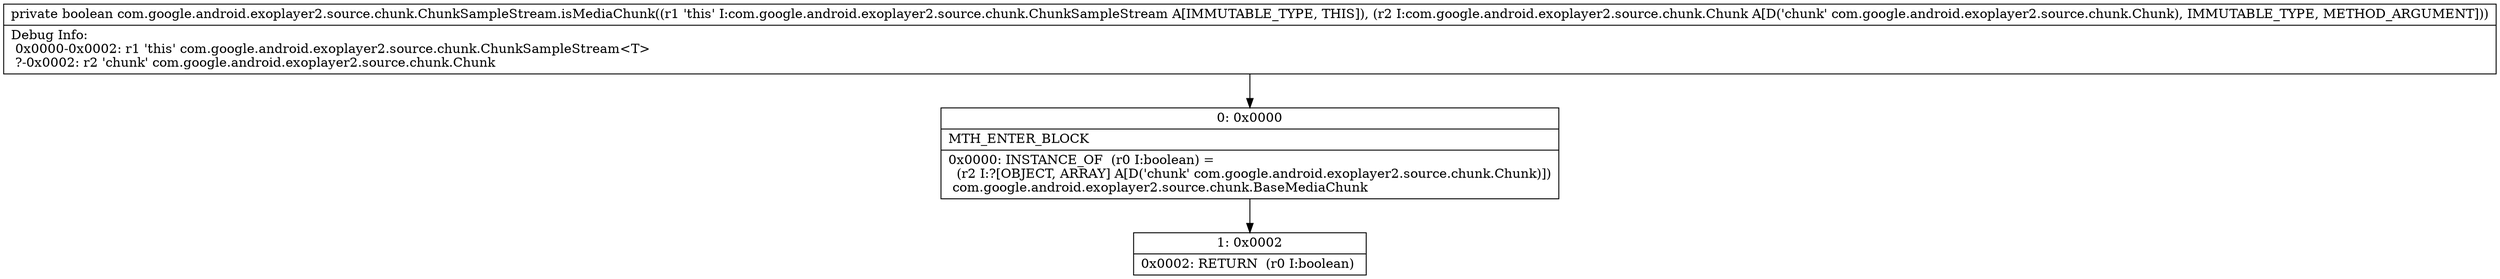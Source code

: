digraph "CFG forcom.google.android.exoplayer2.source.chunk.ChunkSampleStream.isMediaChunk(Lcom\/google\/android\/exoplayer2\/source\/chunk\/Chunk;)Z" {
Node_0 [shape=record,label="{0\:\ 0x0000|MTH_ENTER_BLOCK\l|0x0000: INSTANCE_OF  (r0 I:boolean) = \l  (r2 I:?[OBJECT, ARRAY] A[D('chunk' com.google.android.exoplayer2.source.chunk.Chunk)])\l com.google.android.exoplayer2.source.chunk.BaseMediaChunk \l}"];
Node_1 [shape=record,label="{1\:\ 0x0002|0x0002: RETURN  (r0 I:boolean) \l}"];
MethodNode[shape=record,label="{private boolean com.google.android.exoplayer2.source.chunk.ChunkSampleStream.isMediaChunk((r1 'this' I:com.google.android.exoplayer2.source.chunk.ChunkSampleStream A[IMMUTABLE_TYPE, THIS]), (r2 I:com.google.android.exoplayer2.source.chunk.Chunk A[D('chunk' com.google.android.exoplayer2.source.chunk.Chunk), IMMUTABLE_TYPE, METHOD_ARGUMENT]))  | Debug Info:\l  0x0000\-0x0002: r1 'this' com.google.android.exoplayer2.source.chunk.ChunkSampleStream\<T\>\l  ?\-0x0002: r2 'chunk' com.google.android.exoplayer2.source.chunk.Chunk\l}"];
MethodNode -> Node_0;
Node_0 -> Node_1;
}

